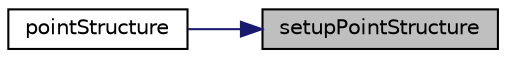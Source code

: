 digraph "setupPointStructure"
{
 // LATEX_PDF_SIZE
  edge [fontname="Helvetica",fontsize="10",labelfontname="Helvetica",labelfontsize="10"];
  node [fontname="Helvetica",fontsize="10",shape=record];
  rankdir="RL";
  Node1 [label="setupPointStructure",height=0.2,width=0.4,color="black", fillcolor="grey75", style="filled", fontcolor="black",tooltip=" "];
  Node1 -> Node2 [dir="back",color="midnightblue",fontsize="10",style="solid",fontname="Helvetica"];
  Node2 [label="pointStructure",height=0.2,width=0.4,color="black", fillcolor="white", style="filled",URL="$classpFlow_1_1pointStructure.html#a792658f3e50caffe74517fc407d59a4d",tooltip="construct from point positions, assume all points are active"];
}
